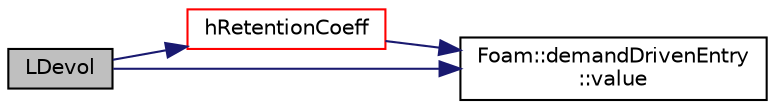 digraph "LDevol"
{
  bgcolor="transparent";
  edge [fontname="Helvetica",fontsize="10",labelfontname="Helvetica",labelfontsize="10"];
  node [fontname="Helvetica",fontsize="10",shape=record];
  rankdir="LR";
  Node1 [label="LDevol",height=0.2,width=0.4,color="black", fillcolor="grey75", style="filled", fontcolor="black"];
  Node1 -> Node2 [color="midnightblue",fontsize="10",style="solid",fontname="Helvetica"];
  Node2 [label="hRetentionCoeff",height=0.2,width=0.4,color="red",URL="$a00375.html#ac66230e661f38f29a86450ea1e06c9af",tooltip="Return const access to the fraction of enthalpy retained by. "];
  Node2 -> Node3 [color="midnightblue",fontsize="10",style="solid",fontname="Helvetica"];
  Node3 [label="Foam::demandDrivenEntry\l::value",height=0.2,width=0.4,color="black",URL="$a00517.html#a080d3824651cfcf52f72acceec615aaa",tooltip="Return the value. "];
  Node1 -> Node3 [color="midnightblue",fontsize="10",style="solid",fontname="Helvetica"];
}
